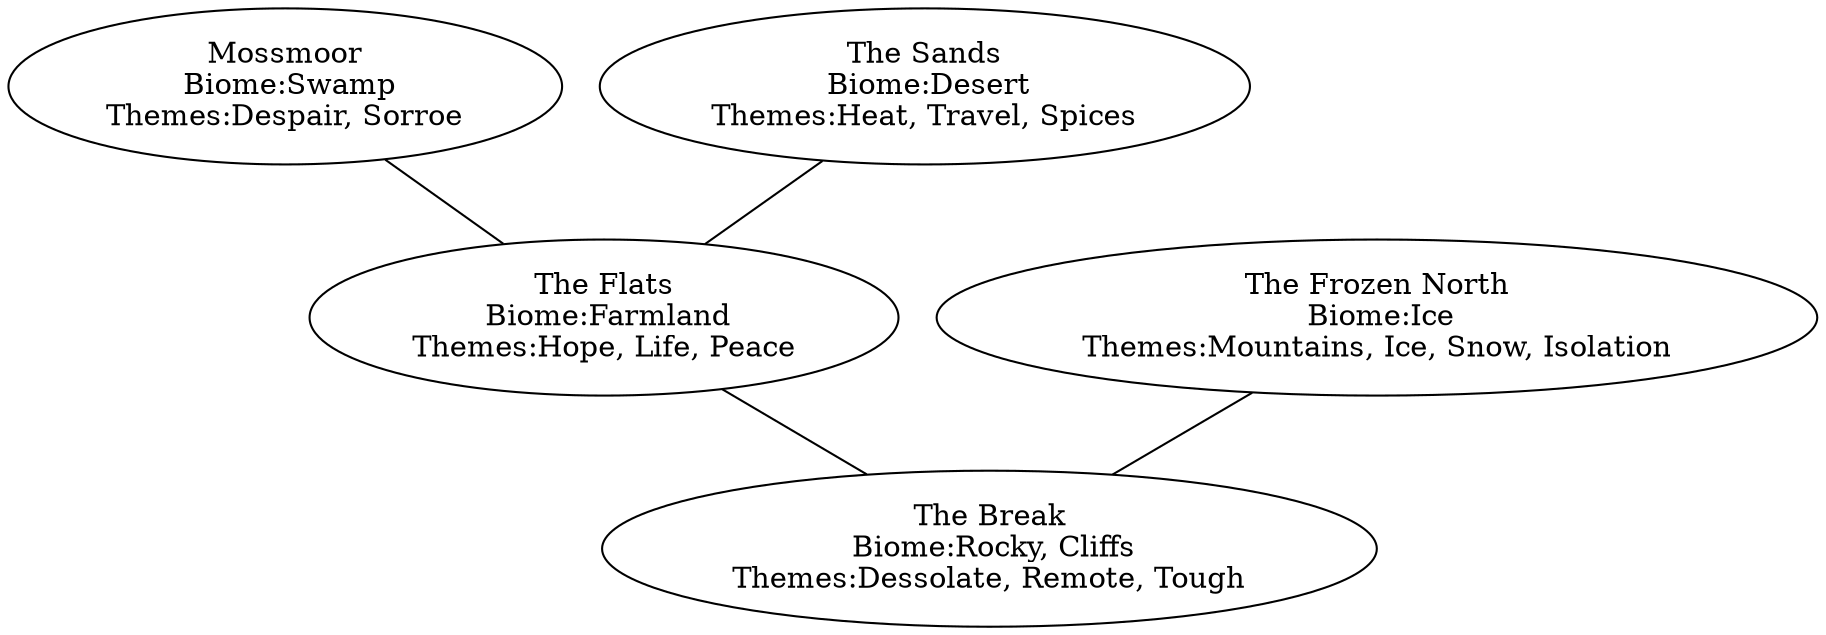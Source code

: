 // Region Map
digraph regions {
	Mossmoor [label="Mossmoor
 Biome:Swamp
Themes:Despair, Sorroe" href="Mossmoor_map.html"]
	Mossmoor -> "The Flats" [dir=none]
	"The Frozen North" [label="The Frozen North
 Biome:Ice
Themes:Mountains, Ice, Snow, Isolation" href="The Frozen North_map.html"]
	"The Frozen North" -> "The Break" [dir=none]
	"The Sands" [label="The Sands
 Biome:Desert
Themes:Heat, Travel, Spices" href="The Sands_map.html"]
	"The Sands" -> "The Flats" [dir=none]
	"The Flats" [label="The Flats
 Biome:Farmland
Themes:Hope, Life, Peace" href="The Flats_map.html"]
	"The Flats" -> "The Break" [dir=none]
	"The Break" [label="The Break
 Biome:Rocky, Cliffs
Themes:Dessolate, Remote, Tough" href="The Break_map.html"]
}
